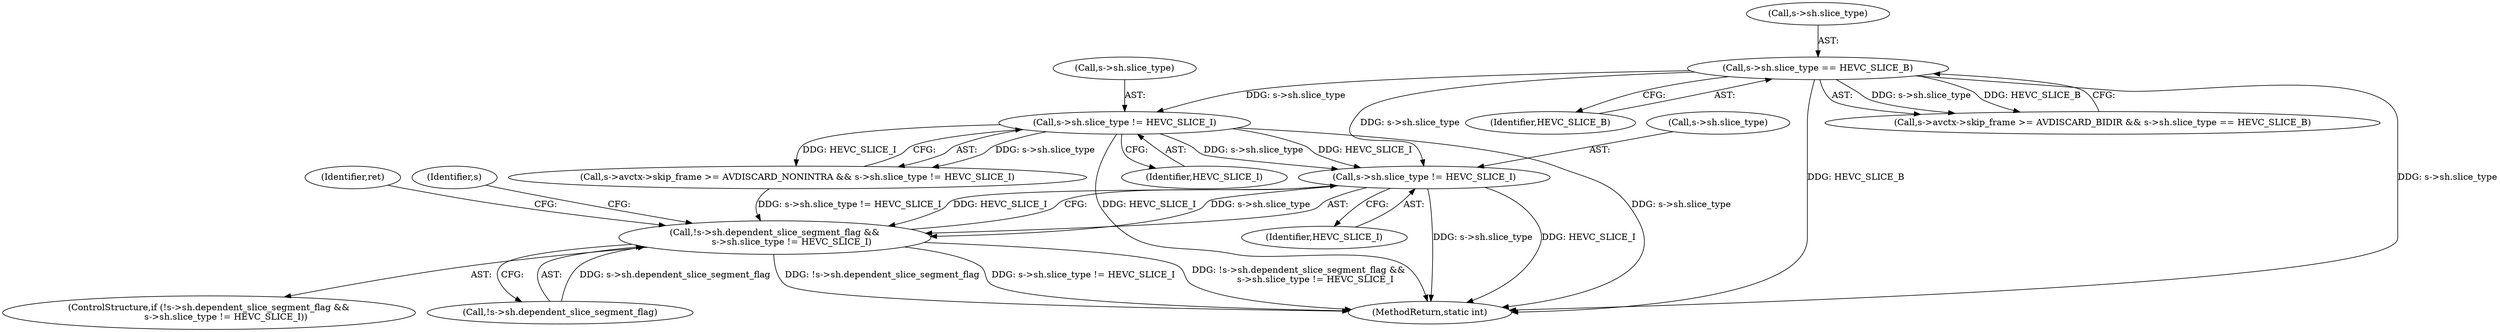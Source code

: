 digraph "0_FFmpeg_54655623a82632e7624714d7b2a3e039dc5faa7e@pointer" {
"1000596" [label="(Call,s->sh.slice_type != HEVC_SLICE_I)"];
"1000412" [label="(Call,s->sh.slice_type == HEVC_SLICE_B)"];
"1000428" [label="(Call,s->sh.slice_type != HEVC_SLICE_I)"];
"1000589" [label="(Call,!s->sh.dependent_slice_segment_flag &&\n            s->sh.slice_type != HEVC_SLICE_I)"];
"1000777" [label="(MethodReturn,static int)"];
"1000418" [label="(Identifier,HEVC_SLICE_B)"];
"1000413" [label="(Call,s->sh.slice_type)"];
"1000597" [label="(Call,s->sh.slice_type)"];
"1000624" [label="(Identifier,s)"];
"1000596" [label="(Call,s->sh.slice_type != HEVC_SLICE_I)"];
"1000434" [label="(Identifier,HEVC_SLICE_I)"];
"1000602" [label="(Identifier,HEVC_SLICE_I)"];
"1000412" [label="(Call,s->sh.slice_type == HEVC_SLICE_B)"];
"1000428" [label="(Call,s->sh.slice_type != HEVC_SLICE_I)"];
"1000420" [label="(Call,s->avctx->skip_frame >= AVDISCARD_NONINTRA && s->sh.slice_type != HEVC_SLICE_I)"];
"1000429" [label="(Call,s->sh.slice_type)"];
"1000588" [label="(ControlStructure,if (!s->sh.dependent_slice_segment_flag &&\n            s->sh.slice_type != HEVC_SLICE_I))"];
"1000404" [label="(Call,s->avctx->skip_frame >= AVDISCARD_BIDIR && s->sh.slice_type == HEVC_SLICE_B)"];
"1000590" [label="(Call,!s->sh.dependent_slice_segment_flag)"];
"1000605" [label="(Identifier,ret)"];
"1000589" [label="(Call,!s->sh.dependent_slice_segment_flag &&\n            s->sh.slice_type != HEVC_SLICE_I)"];
"1000596" -> "1000589"  [label="AST: "];
"1000596" -> "1000602"  [label="CFG: "];
"1000597" -> "1000596"  [label="AST: "];
"1000602" -> "1000596"  [label="AST: "];
"1000589" -> "1000596"  [label="CFG: "];
"1000596" -> "1000777"  [label="DDG: s->sh.slice_type"];
"1000596" -> "1000777"  [label="DDG: HEVC_SLICE_I"];
"1000596" -> "1000589"  [label="DDG: s->sh.slice_type"];
"1000596" -> "1000589"  [label="DDG: HEVC_SLICE_I"];
"1000412" -> "1000596"  [label="DDG: s->sh.slice_type"];
"1000428" -> "1000596"  [label="DDG: s->sh.slice_type"];
"1000428" -> "1000596"  [label="DDG: HEVC_SLICE_I"];
"1000412" -> "1000404"  [label="AST: "];
"1000412" -> "1000418"  [label="CFG: "];
"1000413" -> "1000412"  [label="AST: "];
"1000418" -> "1000412"  [label="AST: "];
"1000404" -> "1000412"  [label="CFG: "];
"1000412" -> "1000777"  [label="DDG: s->sh.slice_type"];
"1000412" -> "1000777"  [label="DDG: HEVC_SLICE_B"];
"1000412" -> "1000404"  [label="DDG: s->sh.slice_type"];
"1000412" -> "1000404"  [label="DDG: HEVC_SLICE_B"];
"1000412" -> "1000428"  [label="DDG: s->sh.slice_type"];
"1000428" -> "1000420"  [label="AST: "];
"1000428" -> "1000434"  [label="CFG: "];
"1000429" -> "1000428"  [label="AST: "];
"1000434" -> "1000428"  [label="AST: "];
"1000420" -> "1000428"  [label="CFG: "];
"1000428" -> "1000777"  [label="DDG: HEVC_SLICE_I"];
"1000428" -> "1000777"  [label="DDG: s->sh.slice_type"];
"1000428" -> "1000420"  [label="DDG: s->sh.slice_type"];
"1000428" -> "1000420"  [label="DDG: HEVC_SLICE_I"];
"1000589" -> "1000588"  [label="AST: "];
"1000589" -> "1000590"  [label="CFG: "];
"1000590" -> "1000589"  [label="AST: "];
"1000605" -> "1000589"  [label="CFG: "];
"1000624" -> "1000589"  [label="CFG: "];
"1000589" -> "1000777"  [label="DDG: !s->sh.dependent_slice_segment_flag &&\n            s->sh.slice_type != HEVC_SLICE_I"];
"1000589" -> "1000777"  [label="DDG: !s->sh.dependent_slice_segment_flag"];
"1000589" -> "1000777"  [label="DDG: s->sh.slice_type != HEVC_SLICE_I"];
"1000590" -> "1000589"  [label="DDG: s->sh.dependent_slice_segment_flag"];
"1000420" -> "1000589"  [label="DDG: s->sh.slice_type != HEVC_SLICE_I"];
}
